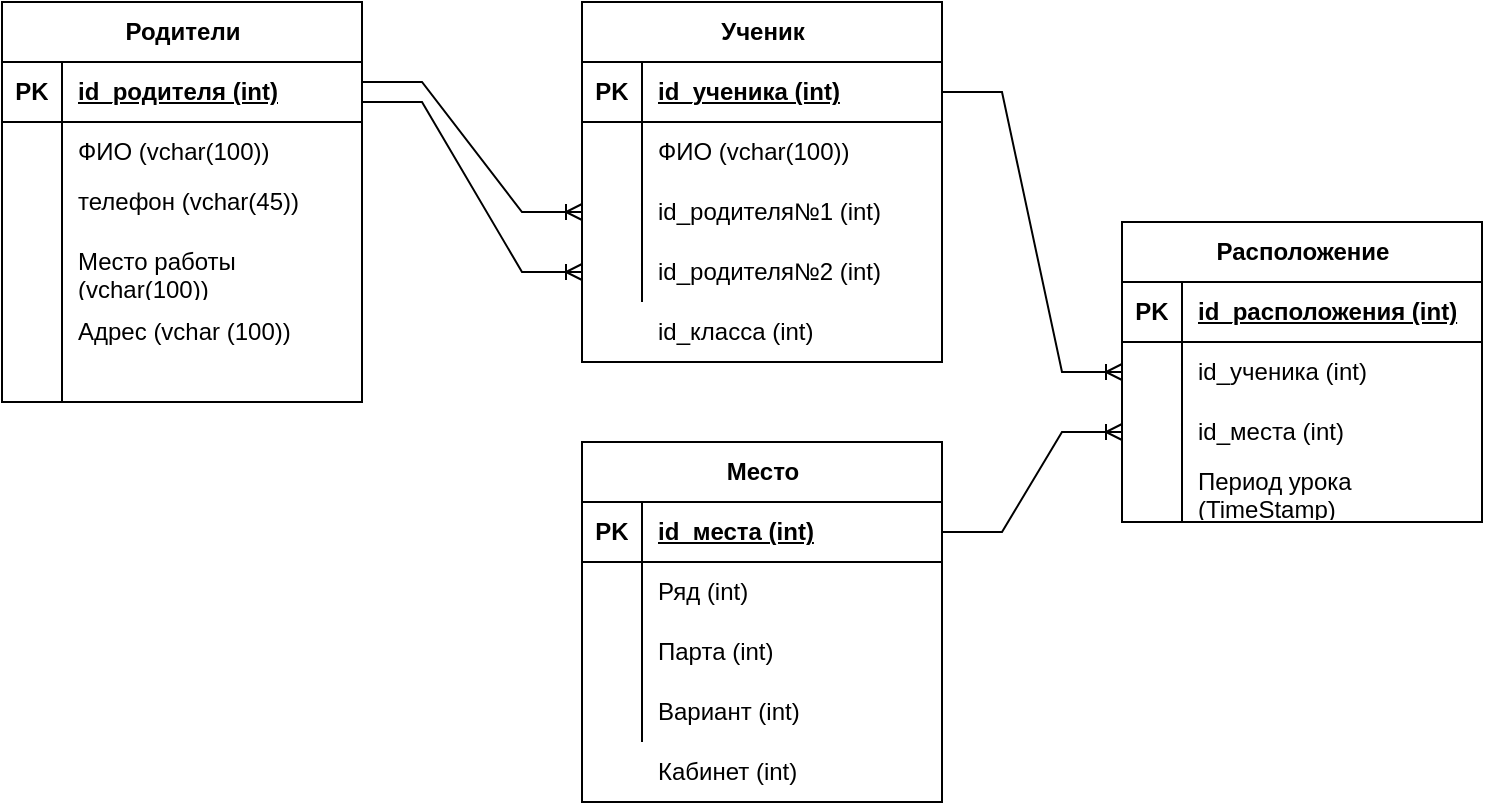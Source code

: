 <mxfile version="21.2.3" type="github" pages="2">
  <diagram name="Страница 1" id="WbEVajOhDz6gvraBgW7G">
    <mxGraphModel dx="1018" dy="290" grid="1" gridSize="10" guides="1" tooltips="1" connect="1" arrows="1" fold="1" page="0" pageScale="1" pageWidth="827" pageHeight="1169" math="0" shadow="0">
      <root>
        <mxCell id="0" />
        <mxCell id="1" parent="0" />
        <mxCell id="dNRnUHWgEc6jLErnchyZ-4" value="" style="group" vertex="1" connectable="0" parent="1">
          <mxGeometry x="60" y="50" width="180" height="180" as="geometry" />
        </mxCell>
        <object label="Ученик" id="VWrxpfohuqbLwMKsrwS0-27">
          <mxCell style="shape=table;startSize=30;container=1;collapsible=1;childLayout=tableLayout;fixedRows=1;rowLines=0;fontStyle=1;align=center;resizeLast=1;html=1;" vertex="1" parent="dNRnUHWgEc6jLErnchyZ-4">
            <mxGeometry width="180" height="180" as="geometry">
              <mxRectangle x="330" y="120" width="80" height="30" as="alternateBounds" />
            </mxGeometry>
          </mxCell>
        </object>
        <mxCell id="VWrxpfohuqbLwMKsrwS0-28" value="" style="shape=tableRow;horizontal=0;startSize=0;swimlaneHead=0;swimlaneBody=0;fillColor=none;collapsible=0;dropTarget=0;points=[[0,0.5],[1,0.5]];portConstraint=eastwest;top=0;left=0;right=0;bottom=1;" vertex="1" parent="VWrxpfohuqbLwMKsrwS0-27">
          <mxGeometry y="30" width="180" height="30" as="geometry" />
        </mxCell>
        <mxCell id="VWrxpfohuqbLwMKsrwS0-29" value="PK" style="shape=partialRectangle;connectable=0;fillColor=none;top=0;left=0;bottom=0;right=0;fontStyle=1;overflow=hidden;whiteSpace=wrap;html=1;" vertex="1" parent="VWrxpfohuqbLwMKsrwS0-28">
          <mxGeometry width="30" height="30" as="geometry">
            <mxRectangle width="30" height="30" as="alternateBounds" />
          </mxGeometry>
        </mxCell>
        <mxCell id="VWrxpfohuqbLwMKsrwS0-30" value="id_ученика (int)" style="shape=partialRectangle;connectable=0;fillColor=none;top=0;left=0;bottom=0;right=0;align=left;spacingLeft=6;fontStyle=5;overflow=hidden;whiteSpace=wrap;html=1;" vertex="1" parent="VWrxpfohuqbLwMKsrwS0-28">
          <mxGeometry x="30" width="150" height="30" as="geometry">
            <mxRectangle width="150" height="30" as="alternateBounds" />
          </mxGeometry>
        </mxCell>
        <mxCell id="VWrxpfohuqbLwMKsrwS0-31" value="" style="shape=tableRow;horizontal=0;startSize=0;swimlaneHead=0;swimlaneBody=0;fillColor=none;collapsible=0;dropTarget=0;points=[[0,0.5],[1,0.5]];portConstraint=eastwest;top=0;left=0;right=0;bottom=0;" vertex="1" parent="VWrxpfohuqbLwMKsrwS0-27">
          <mxGeometry y="60" width="180" height="30" as="geometry" />
        </mxCell>
        <mxCell id="VWrxpfohuqbLwMKsrwS0-32" value="" style="shape=partialRectangle;connectable=0;fillColor=none;top=0;left=0;bottom=0;right=0;editable=1;overflow=hidden;whiteSpace=wrap;html=1;" vertex="1" parent="VWrxpfohuqbLwMKsrwS0-31">
          <mxGeometry width="30" height="30" as="geometry">
            <mxRectangle width="30" height="30" as="alternateBounds" />
          </mxGeometry>
        </mxCell>
        <mxCell id="VWrxpfohuqbLwMKsrwS0-33" value="ФИО (vchar(100))" style="shape=partialRectangle;connectable=0;fillColor=none;top=0;left=0;bottom=0;right=0;align=left;spacingLeft=6;overflow=hidden;whiteSpace=wrap;html=1;" vertex="1" parent="VWrxpfohuqbLwMKsrwS0-31">
          <mxGeometry x="30" width="150" height="30" as="geometry">
            <mxRectangle width="150" height="30" as="alternateBounds" />
          </mxGeometry>
        </mxCell>
        <mxCell id="VWrxpfohuqbLwMKsrwS0-34" value="" style="shape=tableRow;horizontal=0;startSize=0;swimlaneHead=0;swimlaneBody=0;fillColor=none;collapsible=0;dropTarget=0;points=[[0,0.5],[1,0.5]];portConstraint=eastwest;top=0;left=0;right=0;bottom=0;" vertex="1" parent="VWrxpfohuqbLwMKsrwS0-27">
          <mxGeometry y="90" width="180" height="30" as="geometry" />
        </mxCell>
        <mxCell id="VWrxpfohuqbLwMKsrwS0-35" value="" style="shape=partialRectangle;connectable=0;fillColor=none;top=0;left=0;bottom=0;right=0;editable=1;overflow=hidden;whiteSpace=wrap;html=1;" vertex="1" parent="VWrxpfohuqbLwMKsrwS0-34">
          <mxGeometry width="30" height="30" as="geometry">
            <mxRectangle width="30" height="30" as="alternateBounds" />
          </mxGeometry>
        </mxCell>
        <mxCell id="VWrxpfohuqbLwMKsrwS0-36" value="id_родителя№1 (int)" style="shape=partialRectangle;connectable=0;fillColor=none;top=0;left=0;bottom=0;right=0;align=left;spacingLeft=6;overflow=hidden;whiteSpace=wrap;html=1;" vertex="1" parent="VWrxpfohuqbLwMKsrwS0-34">
          <mxGeometry x="30" width="150" height="30" as="geometry">
            <mxRectangle width="150" height="30" as="alternateBounds" />
          </mxGeometry>
        </mxCell>
        <mxCell id="VWrxpfohuqbLwMKsrwS0-37" value="" style="shape=tableRow;horizontal=0;startSize=0;swimlaneHead=0;swimlaneBody=0;fillColor=none;collapsible=0;dropTarget=0;points=[[0,0.5],[1,0.5]];portConstraint=eastwest;top=0;left=0;right=0;bottom=0;" vertex="1" parent="VWrxpfohuqbLwMKsrwS0-27">
          <mxGeometry y="120" width="180" height="30" as="geometry" />
        </mxCell>
        <mxCell id="VWrxpfohuqbLwMKsrwS0-38" value="" style="shape=partialRectangle;connectable=0;fillColor=none;top=0;left=0;bottom=0;right=0;editable=1;overflow=hidden;whiteSpace=wrap;html=1;" vertex="1" parent="VWrxpfohuqbLwMKsrwS0-37">
          <mxGeometry width="30" height="30" as="geometry">
            <mxRectangle width="30" height="30" as="alternateBounds" />
          </mxGeometry>
        </mxCell>
        <mxCell id="VWrxpfohuqbLwMKsrwS0-39" value="id_родителя№2 (int)" style="shape=partialRectangle;connectable=0;fillColor=none;top=0;left=0;bottom=0;right=0;align=left;spacingLeft=6;overflow=hidden;whiteSpace=wrap;html=1;" vertex="1" parent="VWrxpfohuqbLwMKsrwS0-37">
          <mxGeometry x="30" width="150" height="30" as="geometry">
            <mxRectangle width="150" height="30" as="alternateBounds" />
          </mxGeometry>
        </mxCell>
        <mxCell id="dNRnUHWgEc6jLErnchyZ-1" value="" style="shape=tableRow;horizontal=0;startSize=0;swimlaneHead=0;swimlaneBody=0;fillColor=none;collapsible=0;dropTarget=0;points=[[0,0.5],[1,0.5]];portConstraint=eastwest;top=0;left=0;right=0;bottom=0;" vertex="1" parent="dNRnUHWgEc6jLErnchyZ-4">
          <mxGeometry y="150" width="180" height="30" as="geometry" />
        </mxCell>
        <mxCell id="dNRnUHWgEc6jLErnchyZ-2" value="" style="shape=partialRectangle;connectable=0;fillColor=none;top=0;left=0;bottom=0;right=0;editable=1;overflow=hidden;whiteSpace=wrap;html=1;" vertex="1" parent="dNRnUHWgEc6jLErnchyZ-1">
          <mxGeometry width="30" height="30" as="geometry">
            <mxRectangle width="30" height="30" as="alternateBounds" />
          </mxGeometry>
        </mxCell>
        <mxCell id="dNRnUHWgEc6jLErnchyZ-3" value="id_класса (int)" style="shape=partialRectangle;connectable=0;fillColor=none;top=0;left=0;bottom=0;right=0;align=left;spacingLeft=6;overflow=hidden;whiteSpace=wrap;html=1;" vertex="1" parent="dNRnUHWgEc6jLErnchyZ-1">
          <mxGeometry x="30" width="150" height="30" as="geometry">
            <mxRectangle width="150" height="30" as="alternateBounds" />
          </mxGeometry>
        </mxCell>
        <mxCell id="dNRnUHWgEc6jLErnchyZ-62" value="Расположение" style="shape=table;startSize=30;container=1;collapsible=1;childLayout=tableLayout;fixedRows=1;rowLines=0;fontStyle=1;align=center;resizeLast=1;html=1;strokeColor=default;fontFamily=Helvetica;fontSize=12;fontColor=default;fillColor=default;" vertex="1" parent="1">
          <mxGeometry x="330" y="160" width="180" height="150" as="geometry" />
        </mxCell>
        <mxCell id="dNRnUHWgEc6jLErnchyZ-63" value="" style="shape=tableRow;horizontal=0;startSize=0;swimlaneHead=0;swimlaneBody=0;fillColor=none;collapsible=0;dropTarget=0;points=[[0,0.5],[1,0.5]];portConstraint=eastwest;top=0;left=0;right=0;bottom=1;strokeColor=default;fontFamily=Helvetica;fontSize=12;fontColor=default;html=1;" vertex="1" parent="dNRnUHWgEc6jLErnchyZ-62">
          <mxGeometry y="30" width="180" height="30" as="geometry" />
        </mxCell>
        <mxCell id="dNRnUHWgEc6jLErnchyZ-64" value="PK" style="shape=partialRectangle;connectable=0;fillColor=none;top=0;left=0;bottom=0;right=0;fontStyle=1;overflow=hidden;whiteSpace=wrap;html=1;strokeColor=default;fontFamily=Helvetica;fontSize=12;fontColor=default;startSize=30;" vertex="1" parent="dNRnUHWgEc6jLErnchyZ-63">
          <mxGeometry width="30" height="30" as="geometry">
            <mxRectangle width="30" height="30" as="alternateBounds" />
          </mxGeometry>
        </mxCell>
        <mxCell id="dNRnUHWgEc6jLErnchyZ-65" value="id_расположения (int)" style="shape=partialRectangle;connectable=0;fillColor=none;top=0;left=0;bottom=0;right=0;align=left;spacingLeft=6;fontStyle=5;overflow=hidden;whiteSpace=wrap;html=1;strokeColor=default;fontFamily=Helvetica;fontSize=12;fontColor=default;startSize=30;" vertex="1" parent="dNRnUHWgEc6jLErnchyZ-63">
          <mxGeometry x="30" width="150" height="30" as="geometry">
            <mxRectangle width="150" height="30" as="alternateBounds" />
          </mxGeometry>
        </mxCell>
        <mxCell id="dNRnUHWgEc6jLErnchyZ-66" value="" style="shape=tableRow;horizontal=0;startSize=0;swimlaneHead=0;swimlaneBody=0;fillColor=none;collapsible=0;dropTarget=0;points=[[0,0.5],[1,0.5]];portConstraint=eastwest;top=0;left=0;right=0;bottom=0;strokeColor=default;fontFamily=Helvetica;fontSize=12;fontColor=default;html=1;" vertex="1" parent="dNRnUHWgEc6jLErnchyZ-62">
          <mxGeometry y="60" width="180" height="30" as="geometry" />
        </mxCell>
        <mxCell id="dNRnUHWgEc6jLErnchyZ-67" value="" style="shape=partialRectangle;connectable=0;fillColor=none;top=0;left=0;bottom=0;right=0;editable=1;overflow=hidden;whiteSpace=wrap;html=1;strokeColor=default;fontFamily=Helvetica;fontSize=12;fontColor=default;startSize=30;" vertex="1" parent="dNRnUHWgEc6jLErnchyZ-66">
          <mxGeometry width="30" height="30" as="geometry">
            <mxRectangle width="30" height="30" as="alternateBounds" />
          </mxGeometry>
        </mxCell>
        <mxCell id="dNRnUHWgEc6jLErnchyZ-68" value="id_ученика (int)" style="shape=partialRectangle;connectable=0;fillColor=none;top=0;left=0;bottom=0;right=0;align=left;spacingLeft=6;overflow=hidden;whiteSpace=wrap;html=1;strokeColor=default;fontFamily=Helvetica;fontSize=12;fontColor=default;startSize=30;" vertex="1" parent="dNRnUHWgEc6jLErnchyZ-66">
          <mxGeometry x="30" width="150" height="30" as="geometry">
            <mxRectangle width="150" height="30" as="alternateBounds" />
          </mxGeometry>
        </mxCell>
        <mxCell id="dNRnUHWgEc6jLErnchyZ-69" value="" style="shape=tableRow;horizontal=0;startSize=0;swimlaneHead=0;swimlaneBody=0;fillColor=none;collapsible=0;dropTarget=0;points=[[0,0.5],[1,0.5]];portConstraint=eastwest;top=0;left=0;right=0;bottom=0;strokeColor=default;fontFamily=Helvetica;fontSize=12;fontColor=default;html=1;" vertex="1" parent="dNRnUHWgEc6jLErnchyZ-62">
          <mxGeometry y="90" width="180" height="30" as="geometry" />
        </mxCell>
        <mxCell id="dNRnUHWgEc6jLErnchyZ-70" value="" style="shape=partialRectangle;connectable=0;fillColor=none;top=0;left=0;bottom=0;right=0;editable=1;overflow=hidden;whiteSpace=wrap;html=1;strokeColor=default;fontFamily=Helvetica;fontSize=12;fontColor=default;startSize=30;" vertex="1" parent="dNRnUHWgEc6jLErnchyZ-69">
          <mxGeometry width="30" height="30" as="geometry">
            <mxRectangle width="30" height="30" as="alternateBounds" />
          </mxGeometry>
        </mxCell>
        <mxCell id="dNRnUHWgEc6jLErnchyZ-71" value="id_места (int)" style="shape=partialRectangle;connectable=0;fillColor=none;top=0;left=0;bottom=0;right=0;align=left;spacingLeft=6;overflow=hidden;whiteSpace=wrap;html=1;strokeColor=default;fontFamily=Helvetica;fontSize=12;fontColor=default;startSize=30;" vertex="1" parent="dNRnUHWgEc6jLErnchyZ-69">
          <mxGeometry x="30" width="150" height="30" as="geometry">
            <mxRectangle width="150" height="30" as="alternateBounds" />
          </mxGeometry>
        </mxCell>
        <mxCell id="dNRnUHWgEc6jLErnchyZ-72" value="" style="shape=tableRow;horizontal=0;startSize=0;swimlaneHead=0;swimlaneBody=0;fillColor=none;collapsible=0;dropTarget=0;points=[[0,0.5],[1,0.5]];portConstraint=eastwest;top=0;left=0;right=0;bottom=0;strokeColor=default;fontFamily=Helvetica;fontSize=12;fontColor=default;html=1;" vertex="1" parent="dNRnUHWgEc6jLErnchyZ-62">
          <mxGeometry y="120" width="180" height="30" as="geometry" />
        </mxCell>
        <mxCell id="dNRnUHWgEc6jLErnchyZ-73" value="" style="shape=partialRectangle;connectable=0;fillColor=none;top=0;left=0;bottom=0;right=0;editable=1;overflow=hidden;whiteSpace=wrap;html=1;strokeColor=default;fontFamily=Helvetica;fontSize=12;fontColor=default;startSize=30;" vertex="1" parent="dNRnUHWgEc6jLErnchyZ-72">
          <mxGeometry width="30" height="30" as="geometry">
            <mxRectangle width="30" height="30" as="alternateBounds" />
          </mxGeometry>
        </mxCell>
        <mxCell id="dNRnUHWgEc6jLErnchyZ-74" value="Период урока (TimeStamp)" style="shape=partialRectangle;connectable=0;fillColor=none;top=0;left=0;bottom=0;right=0;align=left;spacingLeft=6;overflow=hidden;whiteSpace=wrap;html=1;strokeColor=default;fontFamily=Helvetica;fontSize=12;fontColor=default;startSize=30;" vertex="1" parent="dNRnUHWgEc6jLErnchyZ-72">
          <mxGeometry x="30" width="150" height="30" as="geometry">
            <mxRectangle width="150" height="30" as="alternateBounds" />
          </mxGeometry>
        </mxCell>
        <mxCell id="dNRnUHWgEc6jLErnchyZ-90" value="" style="group" vertex="1" connectable="0" parent="1">
          <mxGeometry x="60" y="270" width="180" height="180" as="geometry" />
        </mxCell>
        <mxCell id="VWrxpfohuqbLwMKsrwS0-14" value="Место" style="shape=table;startSize=30;container=1;collapsible=1;childLayout=tableLayout;fixedRows=1;rowLines=0;fontStyle=1;align=center;resizeLast=1;html=1;" vertex="1" parent="dNRnUHWgEc6jLErnchyZ-90">
          <mxGeometry width="180" height="180" as="geometry" />
        </mxCell>
        <mxCell id="VWrxpfohuqbLwMKsrwS0-15" value="" style="shape=tableRow;horizontal=0;startSize=0;swimlaneHead=0;swimlaneBody=0;fillColor=none;collapsible=0;dropTarget=0;points=[[0,0.5],[1,0.5]];portConstraint=eastwest;top=0;left=0;right=0;bottom=1;" vertex="1" parent="VWrxpfohuqbLwMKsrwS0-14">
          <mxGeometry y="30" width="180" height="30" as="geometry" />
        </mxCell>
        <mxCell id="VWrxpfohuqbLwMKsrwS0-16" value="PK" style="shape=partialRectangle;connectable=0;fillColor=none;top=0;left=0;bottom=0;right=0;fontStyle=1;overflow=hidden;whiteSpace=wrap;html=1;" vertex="1" parent="VWrxpfohuqbLwMKsrwS0-15">
          <mxGeometry width="30" height="30" as="geometry">
            <mxRectangle width="30" height="30" as="alternateBounds" />
          </mxGeometry>
        </mxCell>
        <mxCell id="VWrxpfohuqbLwMKsrwS0-17" value="id_места (int)" style="shape=partialRectangle;connectable=0;fillColor=none;top=0;left=0;bottom=0;right=0;align=left;spacingLeft=6;fontStyle=5;overflow=hidden;whiteSpace=wrap;html=1;" vertex="1" parent="VWrxpfohuqbLwMKsrwS0-15">
          <mxGeometry x="30" width="150" height="30" as="geometry">
            <mxRectangle width="150" height="30" as="alternateBounds" />
          </mxGeometry>
        </mxCell>
        <mxCell id="VWrxpfohuqbLwMKsrwS0-18" value="" style="shape=tableRow;horizontal=0;startSize=0;swimlaneHead=0;swimlaneBody=0;fillColor=none;collapsible=0;dropTarget=0;points=[[0,0.5],[1,0.5]];portConstraint=eastwest;top=0;left=0;right=0;bottom=0;" vertex="1" parent="VWrxpfohuqbLwMKsrwS0-14">
          <mxGeometry y="60" width="180" height="30" as="geometry" />
        </mxCell>
        <mxCell id="VWrxpfohuqbLwMKsrwS0-19" value="" style="shape=partialRectangle;connectable=0;fillColor=none;top=0;left=0;bottom=0;right=0;editable=1;overflow=hidden;whiteSpace=wrap;html=1;" vertex="1" parent="VWrxpfohuqbLwMKsrwS0-18">
          <mxGeometry width="30" height="30" as="geometry">
            <mxRectangle width="30" height="30" as="alternateBounds" />
          </mxGeometry>
        </mxCell>
        <mxCell id="VWrxpfohuqbLwMKsrwS0-20" value="Ряд (int)" style="shape=partialRectangle;connectable=0;fillColor=none;top=0;left=0;bottom=0;right=0;align=left;spacingLeft=6;overflow=hidden;whiteSpace=wrap;html=1;" vertex="1" parent="VWrxpfohuqbLwMKsrwS0-18">
          <mxGeometry x="30" width="150" height="30" as="geometry">
            <mxRectangle width="150" height="30" as="alternateBounds" />
          </mxGeometry>
        </mxCell>
        <mxCell id="VWrxpfohuqbLwMKsrwS0-21" value="" style="shape=tableRow;horizontal=0;startSize=0;swimlaneHead=0;swimlaneBody=0;fillColor=none;collapsible=0;dropTarget=0;points=[[0,0.5],[1,0.5]];portConstraint=eastwest;top=0;left=0;right=0;bottom=0;" vertex="1" parent="VWrxpfohuqbLwMKsrwS0-14">
          <mxGeometry y="90" width="180" height="30" as="geometry" />
        </mxCell>
        <mxCell id="VWrxpfohuqbLwMKsrwS0-22" value="" style="shape=partialRectangle;connectable=0;fillColor=none;top=0;left=0;bottom=0;right=0;editable=1;overflow=hidden;whiteSpace=wrap;html=1;" vertex="1" parent="VWrxpfohuqbLwMKsrwS0-21">
          <mxGeometry width="30" height="30" as="geometry">
            <mxRectangle width="30" height="30" as="alternateBounds" />
          </mxGeometry>
        </mxCell>
        <mxCell id="VWrxpfohuqbLwMKsrwS0-23" value="Парта (int)" style="shape=partialRectangle;connectable=0;fillColor=none;top=0;left=0;bottom=0;right=0;align=left;spacingLeft=6;overflow=hidden;whiteSpace=wrap;html=1;" vertex="1" parent="VWrxpfohuqbLwMKsrwS0-21">
          <mxGeometry x="30" width="150" height="30" as="geometry">
            <mxRectangle width="150" height="30" as="alternateBounds" />
          </mxGeometry>
        </mxCell>
        <mxCell id="VWrxpfohuqbLwMKsrwS0-24" value="" style="shape=tableRow;horizontal=0;startSize=0;swimlaneHead=0;swimlaneBody=0;fillColor=none;collapsible=0;dropTarget=0;points=[[0,0.5],[1,0.5]];portConstraint=eastwest;top=0;left=0;right=0;bottom=0;" vertex="1" parent="VWrxpfohuqbLwMKsrwS0-14">
          <mxGeometry y="120" width="180" height="30" as="geometry" />
        </mxCell>
        <mxCell id="VWrxpfohuqbLwMKsrwS0-25" value="" style="shape=partialRectangle;connectable=0;fillColor=none;top=0;left=0;bottom=0;right=0;editable=1;overflow=hidden;whiteSpace=wrap;html=1;" vertex="1" parent="VWrxpfohuqbLwMKsrwS0-24">
          <mxGeometry width="30" height="30" as="geometry">
            <mxRectangle width="30" height="30" as="alternateBounds" />
          </mxGeometry>
        </mxCell>
        <mxCell id="VWrxpfohuqbLwMKsrwS0-26" value="Вариант (int)" style="shape=partialRectangle;connectable=0;fillColor=none;top=0;left=0;bottom=0;right=0;align=left;spacingLeft=6;overflow=hidden;whiteSpace=wrap;html=1;" vertex="1" parent="VWrxpfohuqbLwMKsrwS0-24">
          <mxGeometry x="30" width="150" height="30" as="geometry">
            <mxRectangle width="150" height="30" as="alternateBounds" />
          </mxGeometry>
        </mxCell>
        <mxCell id="dNRnUHWgEc6jLErnchyZ-89" value="Кабинет (int)" style="shape=partialRectangle;connectable=0;fillColor=none;top=0;left=0;bottom=0;right=0;align=left;spacingLeft=6;overflow=hidden;whiteSpace=wrap;html=1;" vertex="1" parent="dNRnUHWgEc6jLErnchyZ-90">
          <mxGeometry x="30" y="150" width="150" height="30" as="geometry">
            <mxRectangle width="150" height="30" as="alternateBounds" />
          </mxGeometry>
        </mxCell>
        <mxCell id="dNRnUHWgEc6jLErnchyZ-144" value="" style="group" vertex="1" connectable="0" parent="1">
          <mxGeometry x="-230" y="50" width="180" height="200" as="geometry" />
        </mxCell>
        <mxCell id="dNRnUHWgEc6jLErnchyZ-104" value="Родители" style="shape=table;startSize=30;container=1;collapsible=1;childLayout=tableLayout;fixedRows=1;rowLines=0;fontStyle=1;align=center;resizeLast=1;html=1;strokeColor=default;fontFamily=Helvetica;fontSize=12;fontColor=default;fillColor=default;" vertex="1" parent="dNRnUHWgEc6jLErnchyZ-144">
          <mxGeometry width="180" height="200" as="geometry" />
        </mxCell>
        <mxCell id="dNRnUHWgEc6jLErnchyZ-105" value="" style="shape=tableRow;horizontal=0;startSize=0;swimlaneHead=0;swimlaneBody=0;fillColor=none;collapsible=0;dropTarget=0;points=[[0,0.5],[1,0.5]];portConstraint=eastwest;top=0;left=0;right=0;bottom=1;strokeColor=default;fontFamily=Helvetica;fontSize=12;fontColor=default;html=1;" vertex="1" parent="dNRnUHWgEc6jLErnchyZ-104">
          <mxGeometry y="30" width="180" height="30" as="geometry" />
        </mxCell>
        <mxCell id="dNRnUHWgEc6jLErnchyZ-106" value="PK" style="shape=partialRectangle;connectable=0;fillColor=none;top=0;left=0;bottom=0;right=0;fontStyle=1;overflow=hidden;whiteSpace=wrap;html=1;strokeColor=default;fontFamily=Helvetica;fontSize=12;fontColor=default;startSize=30;" vertex="1" parent="dNRnUHWgEc6jLErnchyZ-105">
          <mxGeometry width="30" height="30" as="geometry">
            <mxRectangle width="30" height="30" as="alternateBounds" />
          </mxGeometry>
        </mxCell>
        <mxCell id="dNRnUHWgEc6jLErnchyZ-107" value="id_родителя (int)" style="shape=partialRectangle;connectable=0;fillColor=none;top=0;left=0;bottom=0;right=0;align=left;spacingLeft=6;fontStyle=5;overflow=hidden;whiteSpace=wrap;html=1;strokeColor=default;fontFamily=Helvetica;fontSize=12;fontColor=default;startSize=30;" vertex="1" parent="dNRnUHWgEc6jLErnchyZ-105">
          <mxGeometry x="30" width="150" height="30" as="geometry">
            <mxRectangle width="150" height="30" as="alternateBounds" />
          </mxGeometry>
        </mxCell>
        <mxCell id="dNRnUHWgEc6jLErnchyZ-22" value="" style="shape=tableRow;horizontal=0;startSize=0;swimlaneHead=0;swimlaneBody=0;fillColor=none;collapsible=0;dropTarget=0;points=[[0,0.5],[1,0.5]];portConstraint=eastwest;top=0;left=0;right=0;bottom=0;strokeColor=default;fontFamily=Helvetica;fontSize=12;fontColor=default;html=1;" vertex="1" parent="dNRnUHWgEc6jLErnchyZ-104">
          <mxGeometry y="60" width="180" height="30" as="geometry" />
        </mxCell>
        <mxCell id="dNRnUHWgEc6jLErnchyZ-23" value="" style="shape=partialRectangle;connectable=0;fillColor=none;top=0;left=0;bottom=0;right=0;editable=1;overflow=hidden;whiteSpace=wrap;html=1;strokeColor=default;fontFamily=Helvetica;fontSize=12;fontColor=default;startSize=30;" vertex="1" parent="dNRnUHWgEc6jLErnchyZ-22">
          <mxGeometry width="30" height="30" as="geometry">
            <mxRectangle width="30" height="30" as="alternateBounds" />
          </mxGeometry>
        </mxCell>
        <mxCell id="dNRnUHWgEc6jLErnchyZ-24" value="ФИО (vchar(100))" style="shape=partialRectangle;connectable=0;fillColor=none;top=0;left=0;bottom=0;right=0;align=left;spacingLeft=6;overflow=hidden;whiteSpace=wrap;html=1;strokeColor=default;fontFamily=Helvetica;fontSize=12;fontColor=default;startSize=30;" vertex="1" parent="dNRnUHWgEc6jLErnchyZ-22">
          <mxGeometry x="30" width="150" height="30" as="geometry">
            <mxRectangle width="150" height="30" as="alternateBounds" />
          </mxGeometry>
        </mxCell>
        <mxCell id="dNRnUHWgEc6jLErnchyZ-111" value="" style="shape=tableRow;horizontal=0;startSize=0;swimlaneHead=0;swimlaneBody=0;fillColor=none;collapsible=0;dropTarget=0;points=[[0,0.5],[1,0.5]];portConstraint=eastwest;top=0;left=0;right=0;bottom=0;strokeColor=default;fontFamily=Helvetica;fontSize=12;fontColor=default;html=1;" vertex="1" parent="dNRnUHWgEc6jLErnchyZ-104">
          <mxGeometry y="90" width="180" height="30" as="geometry" />
        </mxCell>
        <mxCell id="dNRnUHWgEc6jLErnchyZ-112" value="" style="shape=partialRectangle;connectable=0;fillColor=none;top=0;left=0;bottom=0;right=0;editable=1;overflow=hidden;whiteSpace=wrap;html=1;strokeColor=default;fontFamily=Helvetica;fontSize=12;fontColor=default;startSize=30;" vertex="1" parent="dNRnUHWgEc6jLErnchyZ-111">
          <mxGeometry width="30" height="30" as="geometry">
            <mxRectangle width="30" height="30" as="alternateBounds" />
          </mxGeometry>
        </mxCell>
        <mxCell id="dNRnUHWgEc6jLErnchyZ-113" value="" style="shape=partialRectangle;connectable=0;fillColor=none;top=0;left=0;bottom=0;right=0;align=left;spacingLeft=6;overflow=hidden;whiteSpace=wrap;html=1;strokeColor=default;fontFamily=Helvetica;fontSize=12;fontColor=default;startSize=30;" vertex="1" parent="dNRnUHWgEc6jLErnchyZ-111">
          <mxGeometry x="30" width="150" height="30" as="geometry">
            <mxRectangle width="150" height="30" as="alternateBounds" />
          </mxGeometry>
        </mxCell>
        <mxCell id="dNRnUHWgEc6jLErnchyZ-134" value="" style="shape=tableRow;horizontal=0;startSize=0;swimlaneHead=0;swimlaneBody=0;fillColor=none;collapsible=0;dropTarget=0;points=[[0,0.5],[1,0.5]];portConstraint=eastwest;top=0;left=0;right=0;bottom=0;strokeColor=default;fontFamily=Helvetica;fontSize=12;fontColor=default;html=1;" vertex="1" parent="dNRnUHWgEc6jLErnchyZ-104">
          <mxGeometry y="120" width="180" height="30" as="geometry" />
        </mxCell>
        <mxCell id="dNRnUHWgEc6jLErnchyZ-135" value="" style="shape=partialRectangle;connectable=0;fillColor=none;top=0;left=0;bottom=0;right=0;editable=1;overflow=hidden;whiteSpace=wrap;html=1;strokeColor=default;fontFamily=Helvetica;fontSize=12;fontColor=default;startSize=30;" vertex="1" parent="dNRnUHWgEc6jLErnchyZ-134">
          <mxGeometry width="30" height="30" as="geometry">
            <mxRectangle width="30" height="30" as="alternateBounds" />
          </mxGeometry>
        </mxCell>
        <mxCell id="dNRnUHWgEc6jLErnchyZ-136" value="Место работы (vchar(100))" style="shape=partialRectangle;connectable=0;fillColor=none;top=0;left=0;bottom=0;right=0;align=left;spacingLeft=6;overflow=hidden;whiteSpace=wrap;html=1;strokeColor=default;fontFamily=Helvetica;fontSize=12;fontColor=default;startSize=30;" vertex="1" parent="dNRnUHWgEc6jLErnchyZ-134">
          <mxGeometry x="30" width="150" height="30" as="geometry">
            <mxRectangle width="150" height="30" as="alternateBounds" />
          </mxGeometry>
        </mxCell>
        <mxCell id="dNRnUHWgEc6jLErnchyZ-108" value="" style="shape=tableRow;horizontal=0;startSize=0;swimlaneHead=0;swimlaneBody=0;fillColor=none;collapsible=0;dropTarget=0;points=[[0,0.5],[1,0.5]];portConstraint=eastwest;top=0;left=0;right=0;bottom=0;strokeColor=default;fontFamily=Helvetica;fontSize=12;fontColor=default;html=1;" vertex="1" parent="dNRnUHWgEc6jLErnchyZ-104">
          <mxGeometry y="150" width="180" height="30" as="geometry" />
        </mxCell>
        <mxCell id="dNRnUHWgEc6jLErnchyZ-109" value="" style="shape=partialRectangle;connectable=0;fillColor=none;top=0;left=0;bottom=0;right=0;editable=1;overflow=hidden;whiteSpace=wrap;html=1;strokeColor=default;fontFamily=Helvetica;fontSize=12;fontColor=default;startSize=30;" vertex="1" parent="dNRnUHWgEc6jLErnchyZ-108">
          <mxGeometry width="30" height="30" as="geometry">
            <mxRectangle width="30" height="30" as="alternateBounds" />
          </mxGeometry>
        </mxCell>
        <mxCell id="dNRnUHWgEc6jLErnchyZ-110" value="Адрес (vchar (100))" style="shape=partialRectangle;connectable=0;fillColor=none;top=0;left=0;bottom=0;right=0;align=left;spacingLeft=6;overflow=hidden;whiteSpace=wrap;html=1;strokeColor=default;fontFamily=Helvetica;fontSize=12;fontColor=default;startSize=30;" vertex="1" parent="dNRnUHWgEc6jLErnchyZ-108">
          <mxGeometry x="30" width="150" height="30" as="geometry">
            <mxRectangle width="150" height="30" as="alternateBounds" />
          </mxGeometry>
        </mxCell>
        <mxCell id="dNRnUHWgEc6jLErnchyZ-114" value="" style="shape=tableRow;horizontal=0;startSize=0;swimlaneHead=0;swimlaneBody=0;fillColor=none;collapsible=0;dropTarget=0;points=[[0,0.5],[1,0.5]];portConstraint=eastwest;top=0;left=0;right=0;bottom=0;strokeColor=default;fontFamily=Helvetica;fontSize=12;fontColor=default;html=1;" vertex="1" parent="dNRnUHWgEc6jLErnchyZ-104">
          <mxGeometry y="180" width="180" height="20" as="geometry" />
        </mxCell>
        <mxCell id="dNRnUHWgEc6jLErnchyZ-115" value="" style="shape=partialRectangle;connectable=0;fillColor=none;top=0;left=0;bottom=0;right=0;editable=1;overflow=hidden;whiteSpace=wrap;html=1;strokeColor=default;fontFamily=Helvetica;fontSize=12;fontColor=default;startSize=30;" vertex="1" parent="dNRnUHWgEc6jLErnchyZ-114">
          <mxGeometry width="30" height="20" as="geometry">
            <mxRectangle width="30" height="20" as="alternateBounds" />
          </mxGeometry>
        </mxCell>
        <mxCell id="dNRnUHWgEc6jLErnchyZ-116" value="" style="shape=partialRectangle;connectable=0;fillColor=none;top=0;left=0;bottom=0;right=0;align=left;spacingLeft=6;overflow=hidden;whiteSpace=wrap;html=1;strokeColor=default;fontFamily=Helvetica;fontSize=12;fontColor=default;startSize=30;" vertex="1" parent="dNRnUHWgEc6jLErnchyZ-114">
          <mxGeometry x="30" width="150" height="20" as="geometry">
            <mxRectangle width="150" height="20" as="alternateBounds" />
          </mxGeometry>
        </mxCell>
        <mxCell id="dNRnUHWgEc6jLErnchyZ-143" value="телефон (vchar(45))" style="shape=partialRectangle;connectable=0;fillColor=none;top=0;left=0;bottom=0;right=0;align=left;spacingLeft=6;overflow=hidden;whiteSpace=wrap;html=1;strokeColor=default;fontFamily=Helvetica;fontSize=12;fontColor=default;startSize=30;" vertex="1" parent="dNRnUHWgEc6jLErnchyZ-144">
          <mxGeometry x="30" y="85" width="150" height="30" as="geometry">
            <mxRectangle width="150" height="30" as="alternateBounds" />
          </mxGeometry>
        </mxCell>
        <mxCell id="dNRnUHWgEc6jLErnchyZ-146" value="" style="edgeStyle=entityRelationEdgeStyle;fontSize=12;html=1;endArrow=ERoneToMany;rounded=0;fontFamily=Helvetica;fontColor=default;startSize=30;entryX=0;entryY=0.5;entryDx=0;entryDy=0;" edge="1" parent="1" target="VWrxpfohuqbLwMKsrwS0-34">
          <mxGeometry width="100" height="100" relative="1" as="geometry">
            <mxPoint x="-50" y="90" as="sourcePoint" />
            <mxPoint x="50" y="130" as="targetPoint" />
          </mxGeometry>
        </mxCell>
        <mxCell id="dNRnUHWgEc6jLErnchyZ-147" value="" style="edgeStyle=entityRelationEdgeStyle;fontSize=12;html=1;endArrow=ERoneToMany;rounded=0;fontFamily=Helvetica;fontColor=default;startSize=30;exitX=1;exitY=0.25;exitDx=0;exitDy=0;entryX=0;entryY=0.5;entryDx=0;entryDy=0;" edge="1" parent="1" source="dNRnUHWgEc6jLErnchyZ-104" target="VWrxpfohuqbLwMKsrwS0-37">
          <mxGeometry width="100" height="100" relative="1" as="geometry">
            <mxPoint x="-30" y="310" as="sourcePoint" />
            <mxPoint x="70" y="210" as="targetPoint" />
          </mxGeometry>
        </mxCell>
        <mxCell id="dNRnUHWgEc6jLErnchyZ-149" value="" style="edgeStyle=entityRelationEdgeStyle;fontSize=12;html=1;endArrow=ERoneToMany;rounded=0;fontFamily=Helvetica;fontColor=default;startSize=30;exitX=1;exitY=0.5;exitDx=0;exitDy=0;entryX=0;entryY=0.5;entryDx=0;entryDy=0;" edge="1" parent="1" source="VWrxpfohuqbLwMKsrwS0-15" target="dNRnUHWgEc6jLErnchyZ-69">
          <mxGeometry width="100" height="100" relative="1" as="geometry">
            <mxPoint x="220" y="340" as="sourcePoint" />
            <mxPoint x="320" y="240" as="targetPoint" />
          </mxGeometry>
        </mxCell>
        <mxCell id="dNRnUHWgEc6jLErnchyZ-150" value="" style="edgeStyle=entityRelationEdgeStyle;fontSize=12;html=1;endArrow=ERoneToMany;rounded=0;fontFamily=Helvetica;fontColor=default;startSize=30;exitX=1;exitY=0.5;exitDx=0;exitDy=0;entryX=0;entryY=0.5;entryDx=0;entryDy=0;" edge="1" parent="1" source="VWrxpfohuqbLwMKsrwS0-28" target="dNRnUHWgEc6jLErnchyZ-66">
          <mxGeometry width="100" height="100" relative="1" as="geometry">
            <mxPoint x="220" y="280" as="sourcePoint" />
            <mxPoint x="320" y="180" as="targetPoint" />
          </mxGeometry>
        </mxCell>
      </root>
    </mxGraphModel>
  </diagram>
  <diagram id="lD2JBEY6B3-NtYZYED5e" name="Страница 2">
    <mxGraphModel dx="618" dy="256" grid="1" gridSize="10" guides="1" tooltips="1" connect="1" arrows="1" fold="1" page="1" pageScale="1" pageWidth="827" pageHeight="1169" math="0" shadow="0">
      <root>
        <mxCell id="0" />
        <mxCell id="1" parent="0" />
      </root>
    </mxGraphModel>
  </diagram>
</mxfile>
